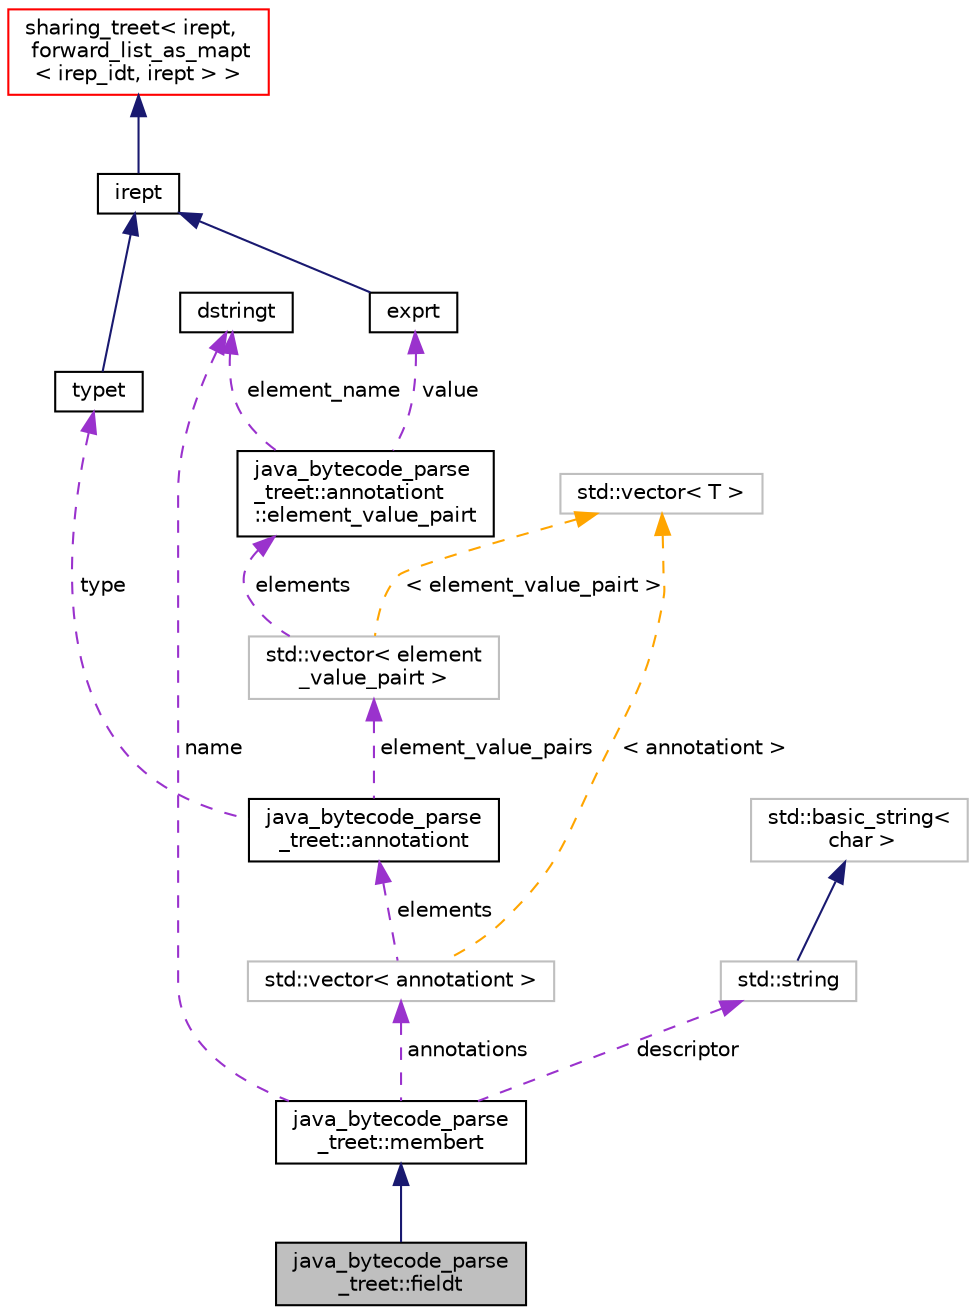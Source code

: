 digraph "java_bytecode_parse_treet::fieldt"
{
 // LATEX_PDF_SIZE
  bgcolor="transparent";
  edge [fontname="Helvetica",fontsize="10",labelfontname="Helvetica",labelfontsize="10"];
  node [fontname="Helvetica",fontsize="10",shape=record];
  Node1 [label="java_bytecode_parse\l_treet::fieldt",height=0.2,width=0.4,color="black", fillcolor="grey75", style="filled", fontcolor="black",tooltip=" "];
  Node2 -> Node1 [dir="back",color="midnightblue",fontsize="10",style="solid",fontname="Helvetica"];
  Node2 [label="java_bytecode_parse\l_treet::membert",height=0.2,width=0.4,color="black",URL="$structjava__bytecode__parse__treet_1_1membert.html",tooltip=" "];
  Node3 -> Node2 [dir="back",color="darkorchid3",fontsize="10",style="dashed",label=" annotations" ,fontname="Helvetica"];
  Node3 [label="std::vector\< annotationt \>",height=0.2,width=0.4,color="grey75",tooltip=" "];
  Node4 -> Node3 [dir="back",color="darkorchid3",fontsize="10",style="dashed",label=" elements" ,fontname="Helvetica"];
  Node4 [label="java_bytecode_parse\l_treet::annotationt",height=0.2,width=0.4,color="black",URL="$structjava__bytecode__parse__treet_1_1annotationt.html",tooltip=" "];
  Node5 -> Node4 [dir="back",color="darkorchid3",fontsize="10",style="dashed",label=" type" ,fontname="Helvetica"];
  Node5 [label="typet",height=0.2,width=0.4,color="black",URL="$classtypet.html",tooltip="The type of an expression, extends irept."];
  Node6 -> Node5 [dir="back",color="midnightblue",fontsize="10",style="solid",fontname="Helvetica"];
  Node6 [label="irept",height=0.2,width=0.4,color="black",URL="$classirept.html",tooltip="There are a large number of kinds of tree structured or tree-like data in CPROVER."];
  Node7 -> Node6 [dir="back",color="midnightblue",fontsize="10",style="solid",fontname="Helvetica"];
  Node7 [label="sharing_treet\< irept,\l forward_list_as_mapt\l\< irep_idt, irept \> \>",height=0.2,width=0.4,color="red",URL="$classsharing__treet.html",tooltip=" "];
  Node15 -> Node4 [dir="back",color="darkorchid3",fontsize="10",style="dashed",label=" element_value_pairs" ,fontname="Helvetica"];
  Node15 [label="std::vector\< element\l_value_pairt \>",height=0.2,width=0.4,color="grey75",tooltip=" "];
  Node16 -> Node15 [dir="back",color="darkorchid3",fontsize="10",style="dashed",label=" elements" ,fontname="Helvetica"];
  Node16 [label="java_bytecode_parse\l_treet::annotationt\l::element_value_pairt",height=0.2,width=0.4,color="black",URL="$structjava__bytecode__parse__treet_1_1annotationt_1_1element__value__pairt.html",tooltip=" "];
  Node13 -> Node16 [dir="back",color="darkorchid3",fontsize="10",style="dashed",label=" element_name" ,fontname="Helvetica"];
  Node13 [label="dstringt",height=0.2,width=0.4,color="black",URL="$classdstringt.html",tooltip="dstringt has one field, an unsigned integer no which is an index into a static table of strings."];
  Node17 -> Node16 [dir="back",color="darkorchid3",fontsize="10",style="dashed",label=" value" ,fontname="Helvetica"];
  Node17 [label="exprt",height=0.2,width=0.4,color="black",URL="$classexprt.html",tooltip="Base class for all expressions."];
  Node6 -> Node17 [dir="back",color="midnightblue",fontsize="10",style="solid",fontname="Helvetica"];
  Node11 -> Node15 [dir="back",color="orange",fontsize="10",style="dashed",label=" \< element_value_pairt \>" ,fontname="Helvetica"];
  Node11 [label="std::vector\< T \>",height=0.2,width=0.4,color="grey75",tooltip="STL class."];
  Node11 -> Node3 [dir="back",color="orange",fontsize="10",style="dashed",label=" \< annotationt \>" ,fontname="Helvetica"];
  Node13 -> Node2 [dir="back",color="darkorchid3",fontsize="10",style="dashed",label=" name" ,fontname="Helvetica"];
  Node18 -> Node2 [dir="back",color="darkorchid3",fontsize="10",style="dashed",label=" descriptor" ,fontname="Helvetica"];
  Node18 [label="std::string",height=0.2,width=0.4,color="grey75",tooltip="STL class."];
  Node19 -> Node18 [dir="back",color="midnightblue",fontsize="10",style="solid",fontname="Helvetica"];
  Node19 [label="std::basic_string\<\l char \>",height=0.2,width=0.4,color="grey75",tooltip="STL class."];
}

